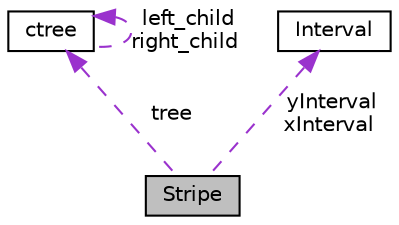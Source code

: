 digraph "Stripe"
{
  edge [fontname="Helvetica",fontsize="10",labelfontname="Helvetica",labelfontsize="10"];
  node [fontname="Helvetica",fontsize="10",shape=record];
  Node1 [label="Stripe",height=0.2,width=0.4,color="black", fillcolor="grey75", style="filled", fontcolor="black"];
  Node2 -> Node1 [dir="back",color="darkorchid3",fontsize="10",style="dashed",label=" tree" ,fontname="Helvetica"];
  Node2 [label="ctree",height=0.2,width=0.4,color="black", fillcolor="white", style="filled",URL="$structctree.html"];
  Node2 -> Node2 [dir="back",color="darkorchid3",fontsize="10",style="dashed",label=" left_child\nright_child" ,fontname="Helvetica"];
  Node3 -> Node1 [dir="back",color="darkorchid3",fontsize="10",style="dashed",label=" yInterval\nxInterval" ,fontname="Helvetica"];
  Node3 [label="Interval",height=0.2,width=0.4,color="black", fillcolor="white", style="filled",URL="$classInterval.html"];
}
